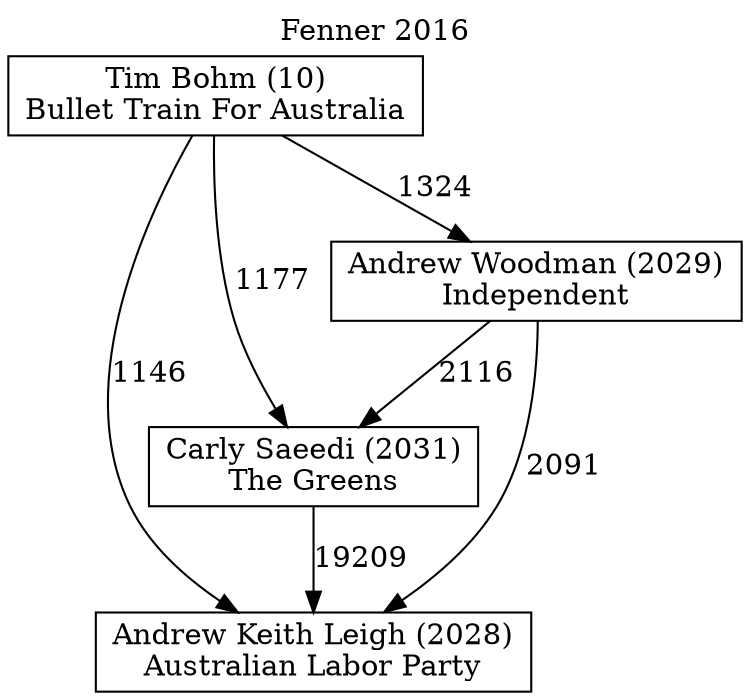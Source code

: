 // House preference flow
digraph "Andrew Keith Leigh (2028)_Fenner_2016" {
	graph [label="Fenner 2016" labelloc=t mclimit=10]
	node [shape=box]
	"Carly Saeedi (2031)" [label="Carly Saeedi (2031)
The Greens"]
	"Andrew Keith Leigh (2028)" [label="Andrew Keith Leigh (2028)
Australian Labor Party"]
	"Tim Bohm (10)" [label="Tim Bohm (10)
Bullet Train For Australia"]
	"Andrew Woodman (2029)" [label="Andrew Woodman (2029)
Independent"]
	"Andrew Woodman (2029)" -> "Andrew Keith Leigh (2028)" [label=2091]
	"Andrew Woodman (2029)" -> "Carly Saeedi (2031)" [label=2116]
	"Tim Bohm (10)" -> "Andrew Keith Leigh (2028)" [label=1146]
	"Tim Bohm (10)" -> "Carly Saeedi (2031)" [label=1177]
	"Carly Saeedi (2031)" -> "Andrew Keith Leigh (2028)" [label=19209]
	"Tim Bohm (10)" -> "Andrew Woodman (2029)" [label=1324]
}
